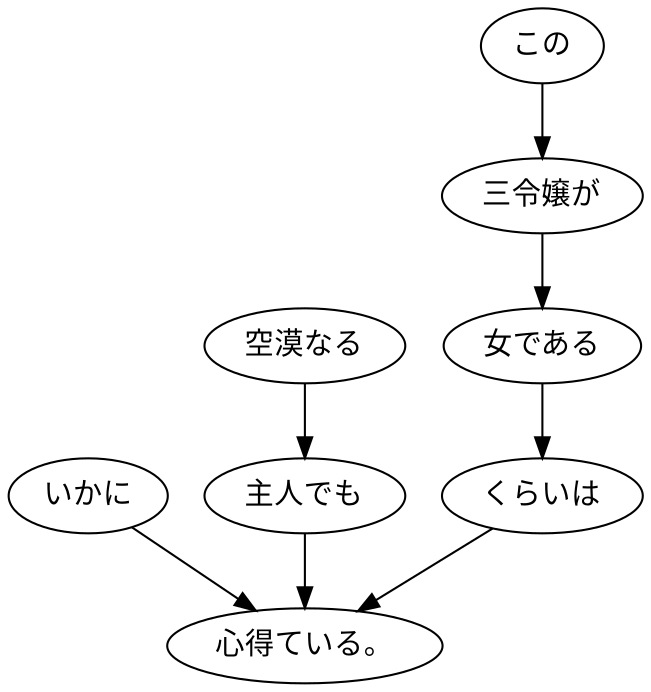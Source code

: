 digraph graph6604 {
	node0 [label="いかに"];
	node1 [label="空漠なる"];
	node2 [label="主人でも"];
	node3 [label="この"];
	node4 [label="三令嬢が"];
	node5 [label="女である"];
	node6 [label="くらいは"];
	node7 [label="心得ている。"];
	node0 -> node7;
	node1 -> node2;
	node2 -> node7;
	node3 -> node4;
	node4 -> node5;
	node5 -> node6;
	node6 -> node7;
}
